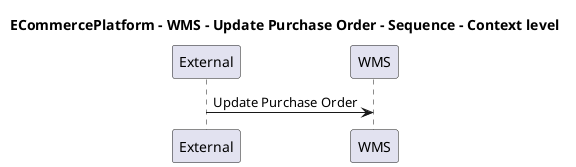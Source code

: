 @startuml

title ECommercePlatform - WMS - Update Purchase Order - Sequence - Context level

participant "External" as C4InterFlow.SoftwareSystems.ExternalSystem
participant "WMS" as ECommercePlatform.SoftwareSystems.WMS

C4InterFlow.SoftwareSystems.ExternalSystem -> ECommercePlatform.SoftwareSystems.WMS : Update Purchase Order


@enduml
